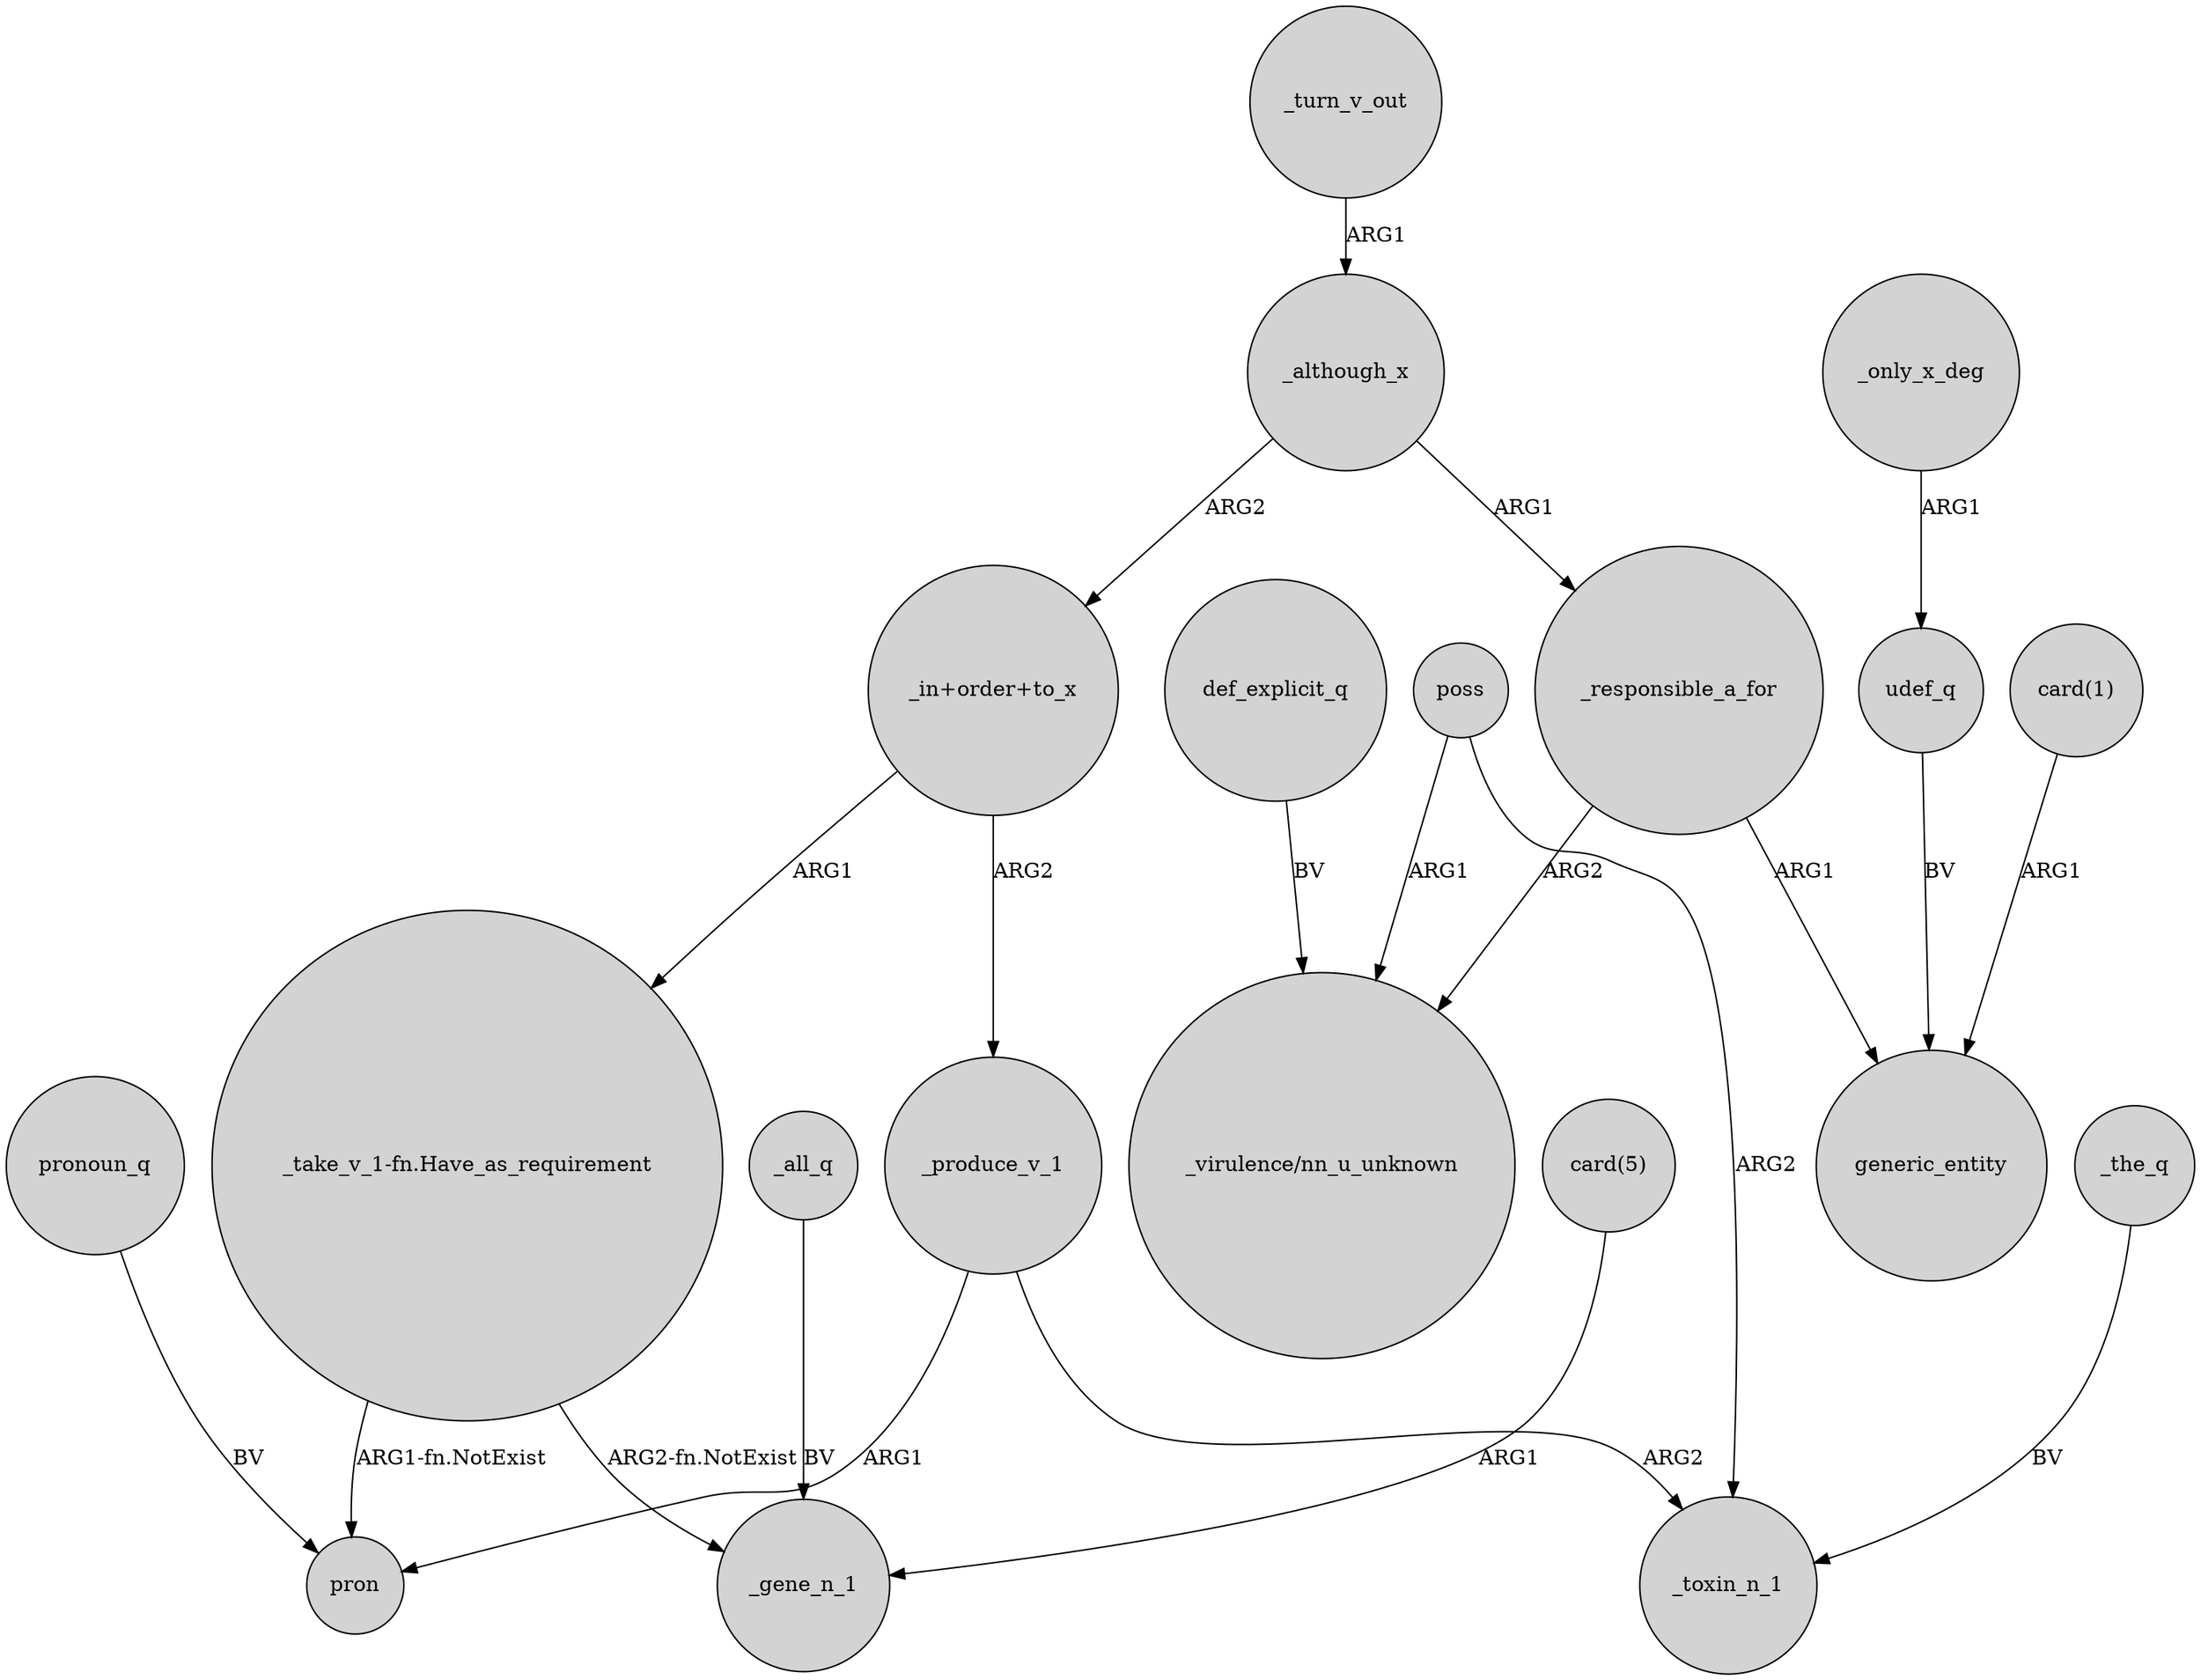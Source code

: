 digraph {
	node [shape=circle style=filled]
	_turn_v_out -> _although_x [label=ARG1]
	_only_x_deg -> udef_q [label=ARG1]
	"_in+order+to_x" -> _produce_v_1 [label=ARG2]
	udef_q -> generic_entity [label=BV]
	_responsible_a_for -> "_virulence/nn_u_unknown" [label=ARG2]
	"_take_v_1-fn.Have_as_requirement" -> pron [label="ARG1-fn.NotExist"]
	poss -> "_virulence/nn_u_unknown" [label=ARG1]
	"_in+order+to_x" -> "_take_v_1-fn.Have_as_requirement" [label=ARG1]
	_produce_v_1 -> pron [label=ARG1]
	_all_q -> _gene_n_1 [label=BV]
	_produce_v_1 -> _toxin_n_1 [label=ARG2]
	_although_x -> _responsible_a_for [label=ARG1]
	pronoun_q -> pron [label=BV]
	"card(5)" -> _gene_n_1 [label=ARG1]
	_the_q -> _toxin_n_1 [label=BV]
	_responsible_a_for -> generic_entity [label=ARG1]
	"_take_v_1-fn.Have_as_requirement" -> _gene_n_1 [label="ARG2-fn.NotExist"]
	_although_x -> "_in+order+to_x" [label=ARG2]
	"card(1)" -> generic_entity [label=ARG1]
	def_explicit_q -> "_virulence/nn_u_unknown" [label=BV]
	poss -> _toxin_n_1 [label=ARG2]
}
